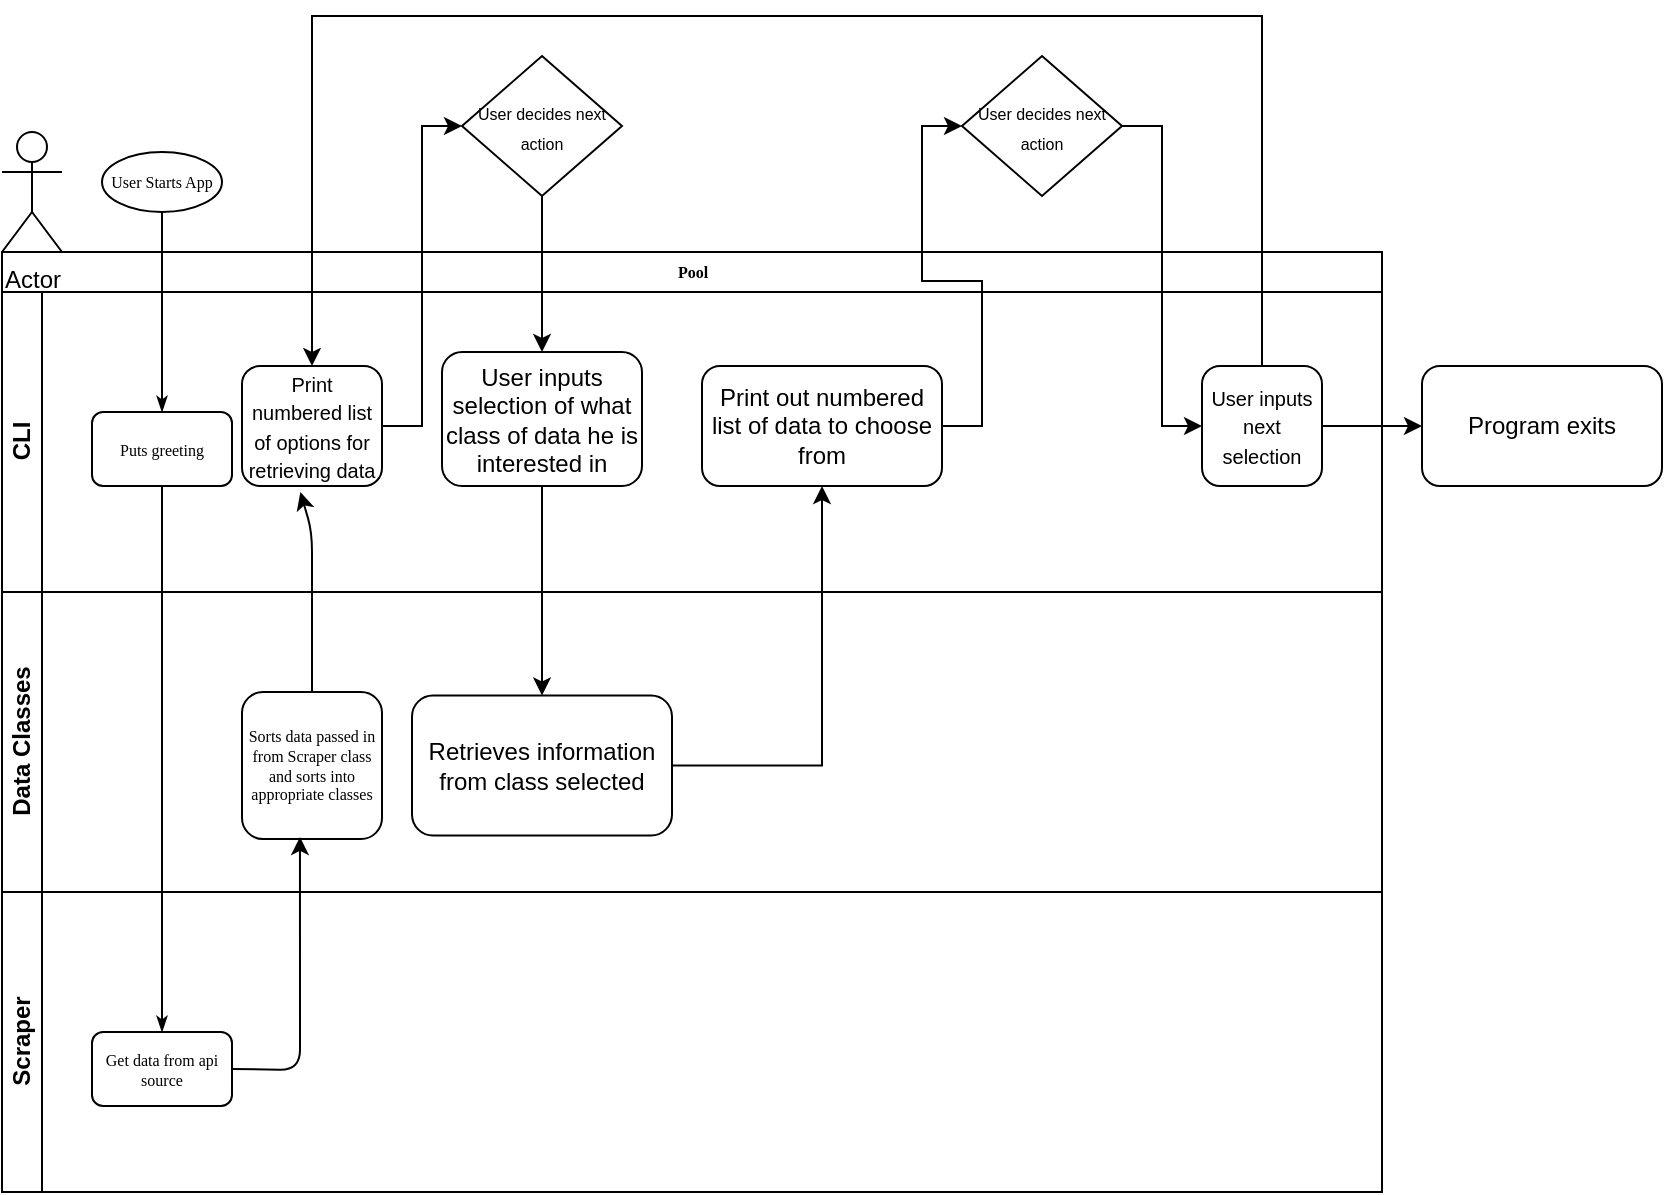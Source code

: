 <mxfile version="13.11.0" type="github">
  <diagram name="Page-1" id="c7488fd3-1785-93aa-aadb-54a6760d102a">
    <mxGraphModel dx="1422" dy="762" grid="1" gridSize="10" guides="1" tooltips="1" connect="1" arrows="1" fold="1" page="1" pageScale="1" pageWidth="1100" pageHeight="850" background="#ffffff" math="0" shadow="0">
      <root>
        <mxCell id="0" />
        <mxCell id="1" parent="0" />
        <mxCell id="2b4e8129b02d487f-1" value="Pool" style="swimlane;html=1;childLayout=stackLayout;horizontal=1;startSize=20;horizontalStack=0;rounded=0;shadow=0;labelBackgroundColor=none;strokeWidth=1;fontFamily=Verdana;fontSize=8;align=center;" parent="1" vertex="1">
          <mxGeometry x="180" y="128" width="690" height="470" as="geometry" />
        </mxCell>
        <mxCell id="2b4e8129b02d487f-2" value="CLI" style="swimlane;html=1;startSize=20;horizontal=0;" parent="2b4e8129b02d487f-1" vertex="1">
          <mxGeometry y="20" width="690" height="150" as="geometry" />
        </mxCell>
        <mxCell id="2b4e8129b02d487f-6" value="Puts greeting" style="rounded=1;whiteSpace=wrap;html=1;shadow=0;labelBackgroundColor=none;strokeWidth=1;fontFamily=Verdana;fontSize=8;align=center;" parent="2b4e8129b02d487f-2" vertex="1">
          <mxGeometry x="45" y="60.0" width="70" height="37" as="geometry" />
        </mxCell>
        <mxCell id="XanJSLmj0SYTmzBp8VTl-4" value="&lt;font style=&quot;font-size: 10px&quot;&gt;Print numbered list of options for retrieving data&lt;/font&gt;" style="rounded=1;whiteSpace=wrap;html=1;" vertex="1" parent="2b4e8129b02d487f-2">
          <mxGeometry x="120" y="37" width="70" height="60" as="geometry" />
        </mxCell>
        <mxCell id="XanJSLmj0SYTmzBp8VTl-25" style="edgeStyle=orthogonalEdgeStyle;rounded=0;orthogonalLoop=1;jettySize=auto;html=1;entryX=0.5;entryY=0;entryDx=0;entryDy=0;" edge="1" parent="2b4e8129b02d487f-2" source="XanJSLmj0SYTmzBp8VTl-9" target="XanJSLmj0SYTmzBp8VTl-4">
          <mxGeometry relative="1" as="geometry">
            <Array as="points">
              <mxPoint x="630" y="-138" />
              <mxPoint x="155" y="-138" />
            </Array>
          </mxGeometry>
        </mxCell>
        <mxCell id="XanJSLmj0SYTmzBp8VTl-9" value="&lt;font size=&quot;1&quot;&gt;User inputs next selection&lt;/font&gt;" style="whiteSpace=wrap;html=1;rounded=1;" vertex="1" parent="2b4e8129b02d487f-2">
          <mxGeometry x="600" y="37" width="60" height="60" as="geometry" />
        </mxCell>
        <mxCell id="XanJSLmj0SYTmzBp8VTl-17" value="User inputs selection of what class of data he is interested in" style="rounded=1;whiteSpace=wrap;html=1;" vertex="1" parent="2b4e8129b02d487f-2">
          <mxGeometry x="220" y="30" width="100" height="67" as="geometry" />
        </mxCell>
        <mxCell id="XanJSLmj0SYTmzBp8VTl-21" value="Print out numbered list of data to choose from" style="whiteSpace=wrap;html=1;rounded=1;" vertex="1" parent="2b4e8129b02d487f-2">
          <mxGeometry x="350" y="37" width="120" height="60" as="geometry" />
        </mxCell>
        <mxCell id="2b4e8129b02d487f-3" value="Data Classes" style="swimlane;html=1;startSize=20;horizontal=0;" parent="2b4e8129b02d487f-1" vertex="1">
          <mxGeometry y="170" width="690" height="150" as="geometry" />
        </mxCell>
        <mxCell id="2b4e8129b02d487f-14" value="Sorts data passed in from Scraper class and sorts into appropriate classes" style="rounded=1;whiteSpace=wrap;html=1;shadow=0;labelBackgroundColor=none;strokeWidth=1;fontFamily=Verdana;fontSize=8;align=center;" parent="2b4e8129b02d487f-3" vertex="1">
          <mxGeometry x="120" y="50" width="70" height="73.5" as="geometry" />
        </mxCell>
        <mxCell id="XanJSLmj0SYTmzBp8VTl-19" value="Retrieves information from class selected" style="rounded=1;whiteSpace=wrap;html=1;" vertex="1" parent="2b4e8129b02d487f-3">
          <mxGeometry x="205" y="51.75" width="130" height="70" as="geometry" />
        </mxCell>
        <mxCell id="2b4e8129b02d487f-4" value="Scraper" style="swimlane;html=1;startSize=20;horizontal=0;" parent="2b4e8129b02d487f-1" vertex="1">
          <mxGeometry y="320" width="690" height="150" as="geometry" />
        </mxCell>
        <mxCell id="2b4e8129b02d487f-12" value="Get data from api source" style="rounded=1;whiteSpace=wrap;html=1;shadow=0;labelBackgroundColor=none;strokeWidth=1;fontFamily=Verdana;fontSize=8;align=center;" parent="2b4e8129b02d487f-4" vertex="1">
          <mxGeometry x="45" y="70.0" width="70" height="37" as="geometry" />
        </mxCell>
        <mxCell id="2b4e8129b02d487f-24" style="edgeStyle=orthogonalEdgeStyle;rounded=0;html=1;labelBackgroundColor=none;startArrow=none;startFill=0;startSize=5;endArrow=classicThin;endFill=1;endSize=5;jettySize=auto;orthogonalLoop=1;strokeWidth=1;fontFamily=Verdana;fontSize=8" parent="2b4e8129b02d487f-1" source="2b4e8129b02d487f-6" target="2b4e8129b02d487f-12" edge="1">
          <mxGeometry relative="1" as="geometry" />
        </mxCell>
        <mxCell id="XanJSLmj0SYTmzBp8VTl-3" value="" style="endArrow=classic;html=1;entryX=0.414;entryY=0.986;entryDx=0;entryDy=0;entryPerimeter=0;exitX=1;exitY=0.5;exitDx=0;exitDy=0;" edge="1" parent="2b4e8129b02d487f-1" source="2b4e8129b02d487f-12" target="2b4e8129b02d487f-14">
          <mxGeometry width="50" height="50" relative="1" as="geometry">
            <mxPoint x="340" y="230" as="sourcePoint" />
            <mxPoint x="390" y="180" as="targetPoint" />
            <Array as="points">
              <mxPoint x="149" y="409" />
            </Array>
          </mxGeometry>
        </mxCell>
        <mxCell id="XanJSLmj0SYTmzBp8VTl-7" value="" style="endArrow=classic;html=1;exitX=0.5;exitY=0;exitDx=0;exitDy=0;entryX=0.417;entryY=1.05;entryDx=0;entryDy=0;entryPerimeter=0;" edge="1" parent="2b4e8129b02d487f-1" source="2b4e8129b02d487f-14" target="XanJSLmj0SYTmzBp8VTl-4">
          <mxGeometry width="50" height="50" relative="1" as="geometry">
            <mxPoint x="340" y="190" as="sourcePoint" />
            <mxPoint x="390" y="140" as="targetPoint" />
            <Array as="points">
              <mxPoint x="155" y="140" />
            </Array>
          </mxGeometry>
        </mxCell>
        <mxCell id="XanJSLmj0SYTmzBp8VTl-20" style="edgeStyle=orthogonalEdgeStyle;rounded=0;orthogonalLoop=1;jettySize=auto;html=1;entryX=0.5;entryY=0;entryDx=0;entryDy=0;" edge="1" parent="2b4e8129b02d487f-1" source="XanJSLmj0SYTmzBp8VTl-17" target="XanJSLmj0SYTmzBp8VTl-19">
          <mxGeometry relative="1" as="geometry" />
        </mxCell>
        <mxCell id="XanJSLmj0SYTmzBp8VTl-22" value="" style="edgeStyle=orthogonalEdgeStyle;rounded=0;orthogonalLoop=1;jettySize=auto;html=1;" edge="1" parent="2b4e8129b02d487f-1" source="XanJSLmj0SYTmzBp8VTl-19" target="XanJSLmj0SYTmzBp8VTl-21">
          <mxGeometry relative="1" as="geometry" />
        </mxCell>
        <mxCell id="XanJSLmj0SYTmzBp8VTl-1" value="Actor" style="shape=umlActor;verticalLabelPosition=bottom;verticalAlign=top;html=1;outlineConnect=0;" vertex="1" parent="1">
          <mxGeometry x="180" y="68" width="30" height="60" as="geometry" />
        </mxCell>
        <mxCell id="2b4e8129b02d487f-5" value="User Starts App" style="ellipse;whiteSpace=wrap;html=1;rounded=0;shadow=0;labelBackgroundColor=none;strokeWidth=1;fontFamily=Verdana;fontSize=8;align=center;" parent="1" vertex="1">
          <mxGeometry x="230" y="78" width="60" height="30" as="geometry" />
        </mxCell>
        <mxCell id="2b4e8129b02d487f-18" style="edgeStyle=orthogonalEdgeStyle;rounded=0;html=1;labelBackgroundColor=none;startArrow=none;startFill=0;startSize=5;endArrow=classicThin;endFill=1;endSize=5;jettySize=auto;orthogonalLoop=1;strokeWidth=1;fontFamily=Verdana;fontSize=8" parent="1" source="2b4e8129b02d487f-5" target="2b4e8129b02d487f-6" edge="1">
          <mxGeometry relative="1" as="geometry" />
        </mxCell>
        <mxCell id="XanJSLmj0SYTmzBp8VTl-11" value="Program exits" style="whiteSpace=wrap;html=1;rounded=1;" vertex="1" parent="1">
          <mxGeometry x="890" y="185" width="120" height="60" as="geometry" />
        </mxCell>
        <mxCell id="XanJSLmj0SYTmzBp8VTl-12" value="" style="edgeStyle=orthogonalEdgeStyle;rounded=0;orthogonalLoop=1;jettySize=auto;html=1;" edge="1" parent="1" source="XanJSLmj0SYTmzBp8VTl-9" target="XanJSLmj0SYTmzBp8VTl-11">
          <mxGeometry relative="1" as="geometry" />
        </mxCell>
        <mxCell id="XanJSLmj0SYTmzBp8VTl-18" style="edgeStyle=orthogonalEdgeStyle;rounded=0;orthogonalLoop=1;jettySize=auto;html=1;entryX=0.5;entryY=0;entryDx=0;entryDy=0;" edge="1" parent="1" source="XanJSLmj0SYTmzBp8VTl-13" target="XanJSLmj0SYTmzBp8VTl-17">
          <mxGeometry relative="1" as="geometry" />
        </mxCell>
        <mxCell id="XanJSLmj0SYTmzBp8VTl-13" value="&lt;font style=&quot;font-size: 8px&quot;&gt;User decides next action&lt;/font&gt;" style="rhombus;whiteSpace=wrap;html=1;" vertex="1" parent="1">
          <mxGeometry x="410" y="30" width="80" height="70" as="geometry" />
        </mxCell>
        <mxCell id="XanJSLmj0SYTmzBp8VTl-24" style="edgeStyle=orthogonalEdgeStyle;rounded=0;orthogonalLoop=1;jettySize=auto;html=1;entryX=0;entryY=0.5;entryDx=0;entryDy=0;" edge="1" parent="1" source="XanJSLmj0SYTmzBp8VTl-15" target="XanJSLmj0SYTmzBp8VTl-9">
          <mxGeometry relative="1" as="geometry" />
        </mxCell>
        <mxCell id="XanJSLmj0SYTmzBp8VTl-15" value="&lt;font style=&quot;font-size: 8px&quot;&gt;User decides next action&lt;/font&gt;" style="rhombus;whiteSpace=wrap;html=1;" vertex="1" parent="1">
          <mxGeometry x="660" y="30" width="80" height="70" as="geometry" />
        </mxCell>
        <mxCell id="XanJSLmj0SYTmzBp8VTl-16" style="edgeStyle=orthogonalEdgeStyle;rounded=0;orthogonalLoop=1;jettySize=auto;html=1;entryX=0;entryY=0.5;entryDx=0;entryDy=0;" edge="1" parent="1" source="XanJSLmj0SYTmzBp8VTl-4" target="XanJSLmj0SYTmzBp8VTl-13">
          <mxGeometry relative="1" as="geometry" />
        </mxCell>
        <mxCell id="XanJSLmj0SYTmzBp8VTl-23" style="edgeStyle=orthogonalEdgeStyle;rounded=0;orthogonalLoop=1;jettySize=auto;html=1;entryX=0;entryY=0.5;entryDx=0;entryDy=0;" edge="1" parent="1" source="XanJSLmj0SYTmzBp8VTl-21" target="XanJSLmj0SYTmzBp8VTl-15">
          <mxGeometry relative="1" as="geometry" />
        </mxCell>
      </root>
    </mxGraphModel>
  </diagram>
</mxfile>
